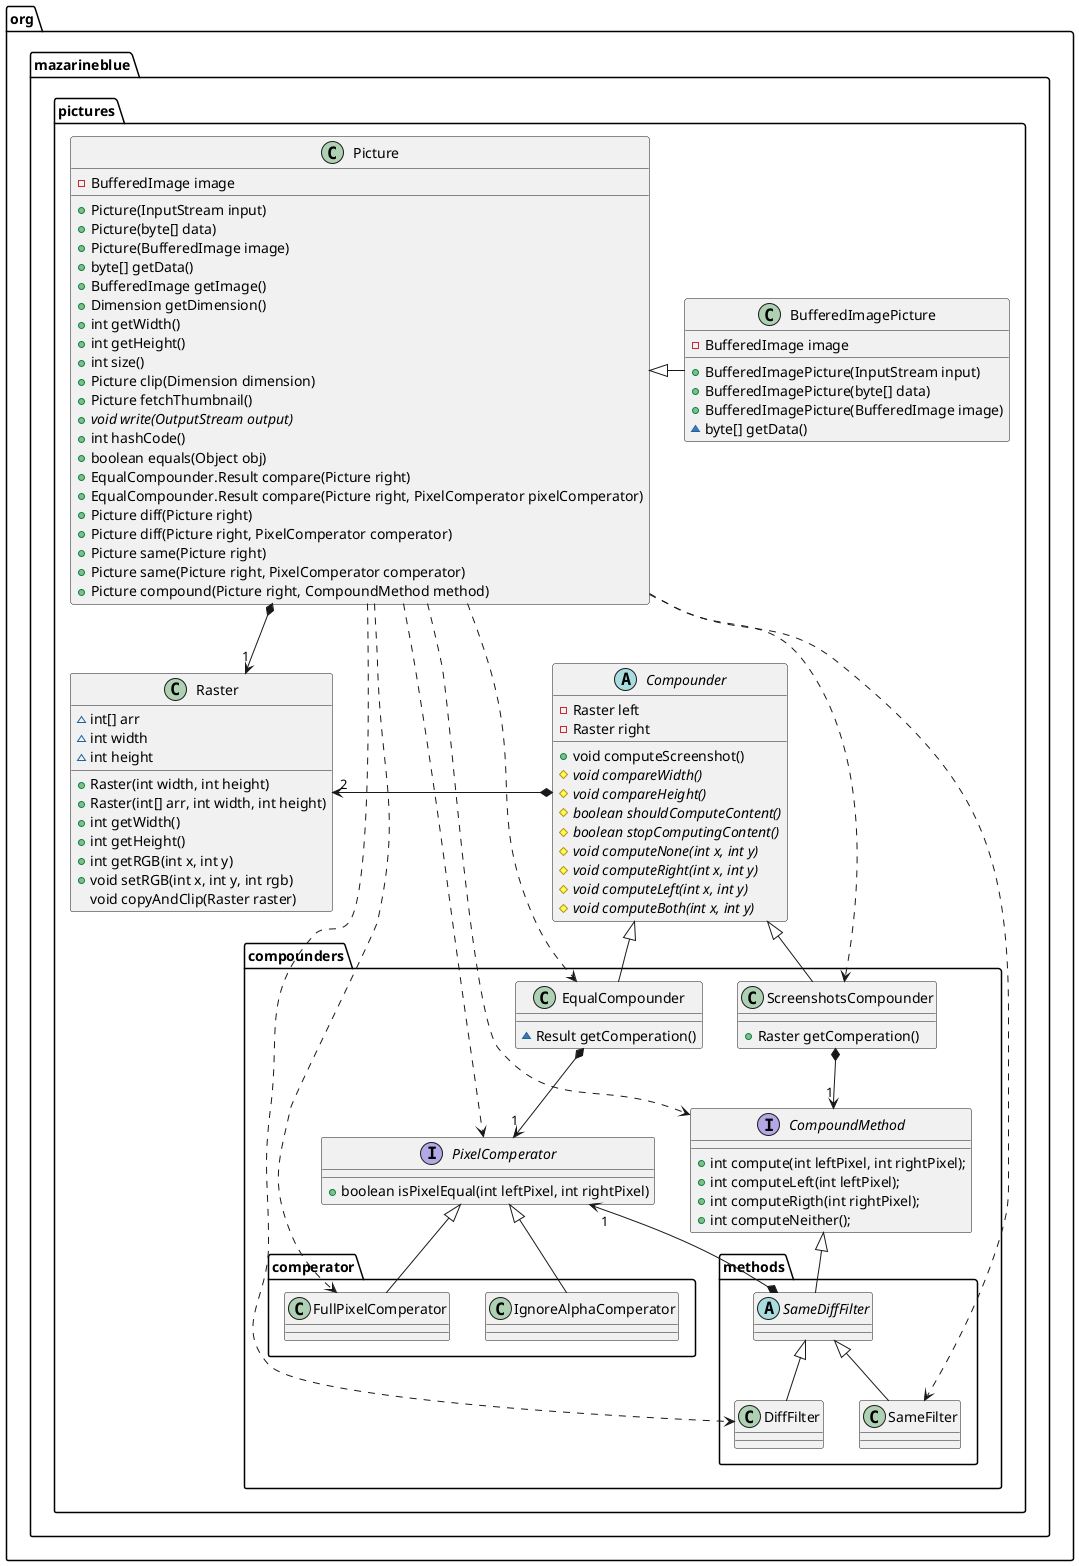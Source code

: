 @startuml
abstract class org.mazarineblue.pictures.Compounder {
    -Raster left
    -Raster right
    +void computeScreenshot()
    #{abstract} void compareWidth()
    #{abstract} void compareHeight()
    #{abstract} boolean shouldComputeContent()
    #{abstract} boolean stopComputingContent()
    #{abstract} void computeNone(int x, int y)
    #{abstract} void computeRight(int x, int y)
    #{abstract} void computeLeft(int x, int y)
    #{abstract} void computeBoth(int x, int y)
}
abstract class org.mazarineblue.pictures.compounders.methods.SameDiffFilter
class org.mazarineblue.pictures.BufferedImagePicture {
    -BufferedImage image
    +BufferedImagePicture(InputStream input)
    +BufferedImagePicture(byte[] data)
    +BufferedImagePicture(BufferedImage image)
    ~byte[] getData()
}
class org.mazarineblue.pictures.Picture {
    -BufferedImage image
    +Picture(InputStream input)
    +Picture(byte[] data)
    +Picture(BufferedImage image)
    +byte[] getData()
    +BufferedImage getImage()
    +Dimension getDimension()
    +int getWidth()
    +int getHeight()
    +int size()
    +Picture clip(Dimension dimension)
    +Picture fetchThumbnail()
    +{abstract} void write(OutputStream output)
    +int hashCode()
    +boolean equals(Object obj)
    +EqualCompounder.Result compare(Picture right)
    +EqualCompounder.Result compare(Picture right, PixelComperator pixelComperator)
    +Picture diff(Picture right)
    +Picture diff(Picture right, PixelComperator comperator)
    +Picture same(Picture right)
    +Picture same(Picture right, PixelComperator comperator)
    +Picture compound(Picture right, CompoundMethod method)
}
class org.mazarineblue.pictures.Raster {
    ~int[] arr
    ~int width
    ~int height
    +Raster(int width, int height)
    +Raster(int[] arr, int width, int height)
    +int getWidth()
    +int getHeight()
    +int getRGB(int x, int y)
    +void setRGB(int x, int y, int rgb)
    void copyAndClip(Raster raster)

}
class org.mazarineblue.pictures.compounders.comperator.FullPixelComperator
class org.mazarineblue.pictures.compounders.comperator.IgnoreAlphaComperator
class org.mazarineblue.pictures.compounders.EqualCompounder {
    ~Result getComperation()
}
class org.mazarineblue.pictures.compounders.ScreenshotsCompounder {
    +Raster getComperation()
}
class org.mazarineblue.pictures.compounders.methods.DiffFilter
class org.mazarineblue.pictures.compounders.methods.SameFilter
interface org.mazarineblue.pictures.compounders.PixelComperator {
    +boolean isPixelEqual(int leftPixel, int rightPixel)
}
interface org.mazarineblue.pictures.compounders.CompoundMethod {
    +int compute(int leftPixel, int rightPixel);
    +int computeLeft(int leftPixel);
    +int computeRigth(int rightPixel);
    +int computeNeither();
}
org.mazarineblue.pictures.Raster "2" <-* org.mazarineblue.pictures.Compounder
org.mazarineblue.pictures.Picture <|- org.mazarineblue.pictures.BufferedImagePicture
org.mazarineblue.pictures.Picture *--> "1" org.mazarineblue.pictures.Raster
org.mazarineblue.pictures.Picture ..> org.mazarineblue.pictures.compounders.CompoundMethod
org.mazarineblue.pictures.Picture ..> org.mazarineblue.pictures.compounders.EqualCompounder
org.mazarineblue.pictures.Picture ..> org.mazarineblue.pictures.compounders.PixelComperator
org.mazarineblue.pictures.Picture ..> org.mazarineblue.pictures.compounders.ScreenshotsCompounder
org.mazarineblue.pictures.Picture ..> org.mazarineblue.pictures.compounders.comperator.FullPixelComperator
org.mazarineblue.pictures.Picture ..> org.mazarineblue.pictures.compounders.methods.DiffFilter
org.mazarineblue.pictures.Picture ..> org.mazarineblue.pictures.compounders.methods.SameFilter
org.mazarineblue.pictures.Compounder <|-- org.mazarineblue.pictures.compounders.EqualCompounder
org.mazarineblue.pictures.Compounder <|-- org.mazarineblue.pictures.compounders.ScreenshotsCompounder
org.mazarineblue.pictures.compounders.CompoundMethod <|-- org.mazarineblue.pictures.compounders.methods.SameDiffFilter
org.mazarineblue.pictures.compounders.EqualCompounder *--> "1" org.mazarineblue.pictures.compounders.PixelComperator
org.mazarineblue.pictures.compounders.PixelComperator <|-- org.mazarineblue.pictures.compounders.comperator.FullPixelComperator
org.mazarineblue.pictures.compounders.PixelComperator <|-- org.mazarineblue.pictures.compounders.comperator.IgnoreAlphaComperator
org.mazarineblue.pictures.compounders.PixelComperator "1" <--* org.mazarineblue.pictures.compounders.methods.SameDiffFilter
org.mazarineblue.pictures.compounders.ScreenshotsCompounder *--> "1" org.mazarineblue.pictures.compounders.CompoundMethod
org.mazarineblue.pictures.compounders.methods.SameDiffFilter <|-- org.mazarineblue.pictures.compounders.methods.DiffFilter
org.mazarineblue.pictures.compounders.methods.SameDiffFilter <|--org.mazarineblue.pictures.compounders.methods.SameFilter
@enduml